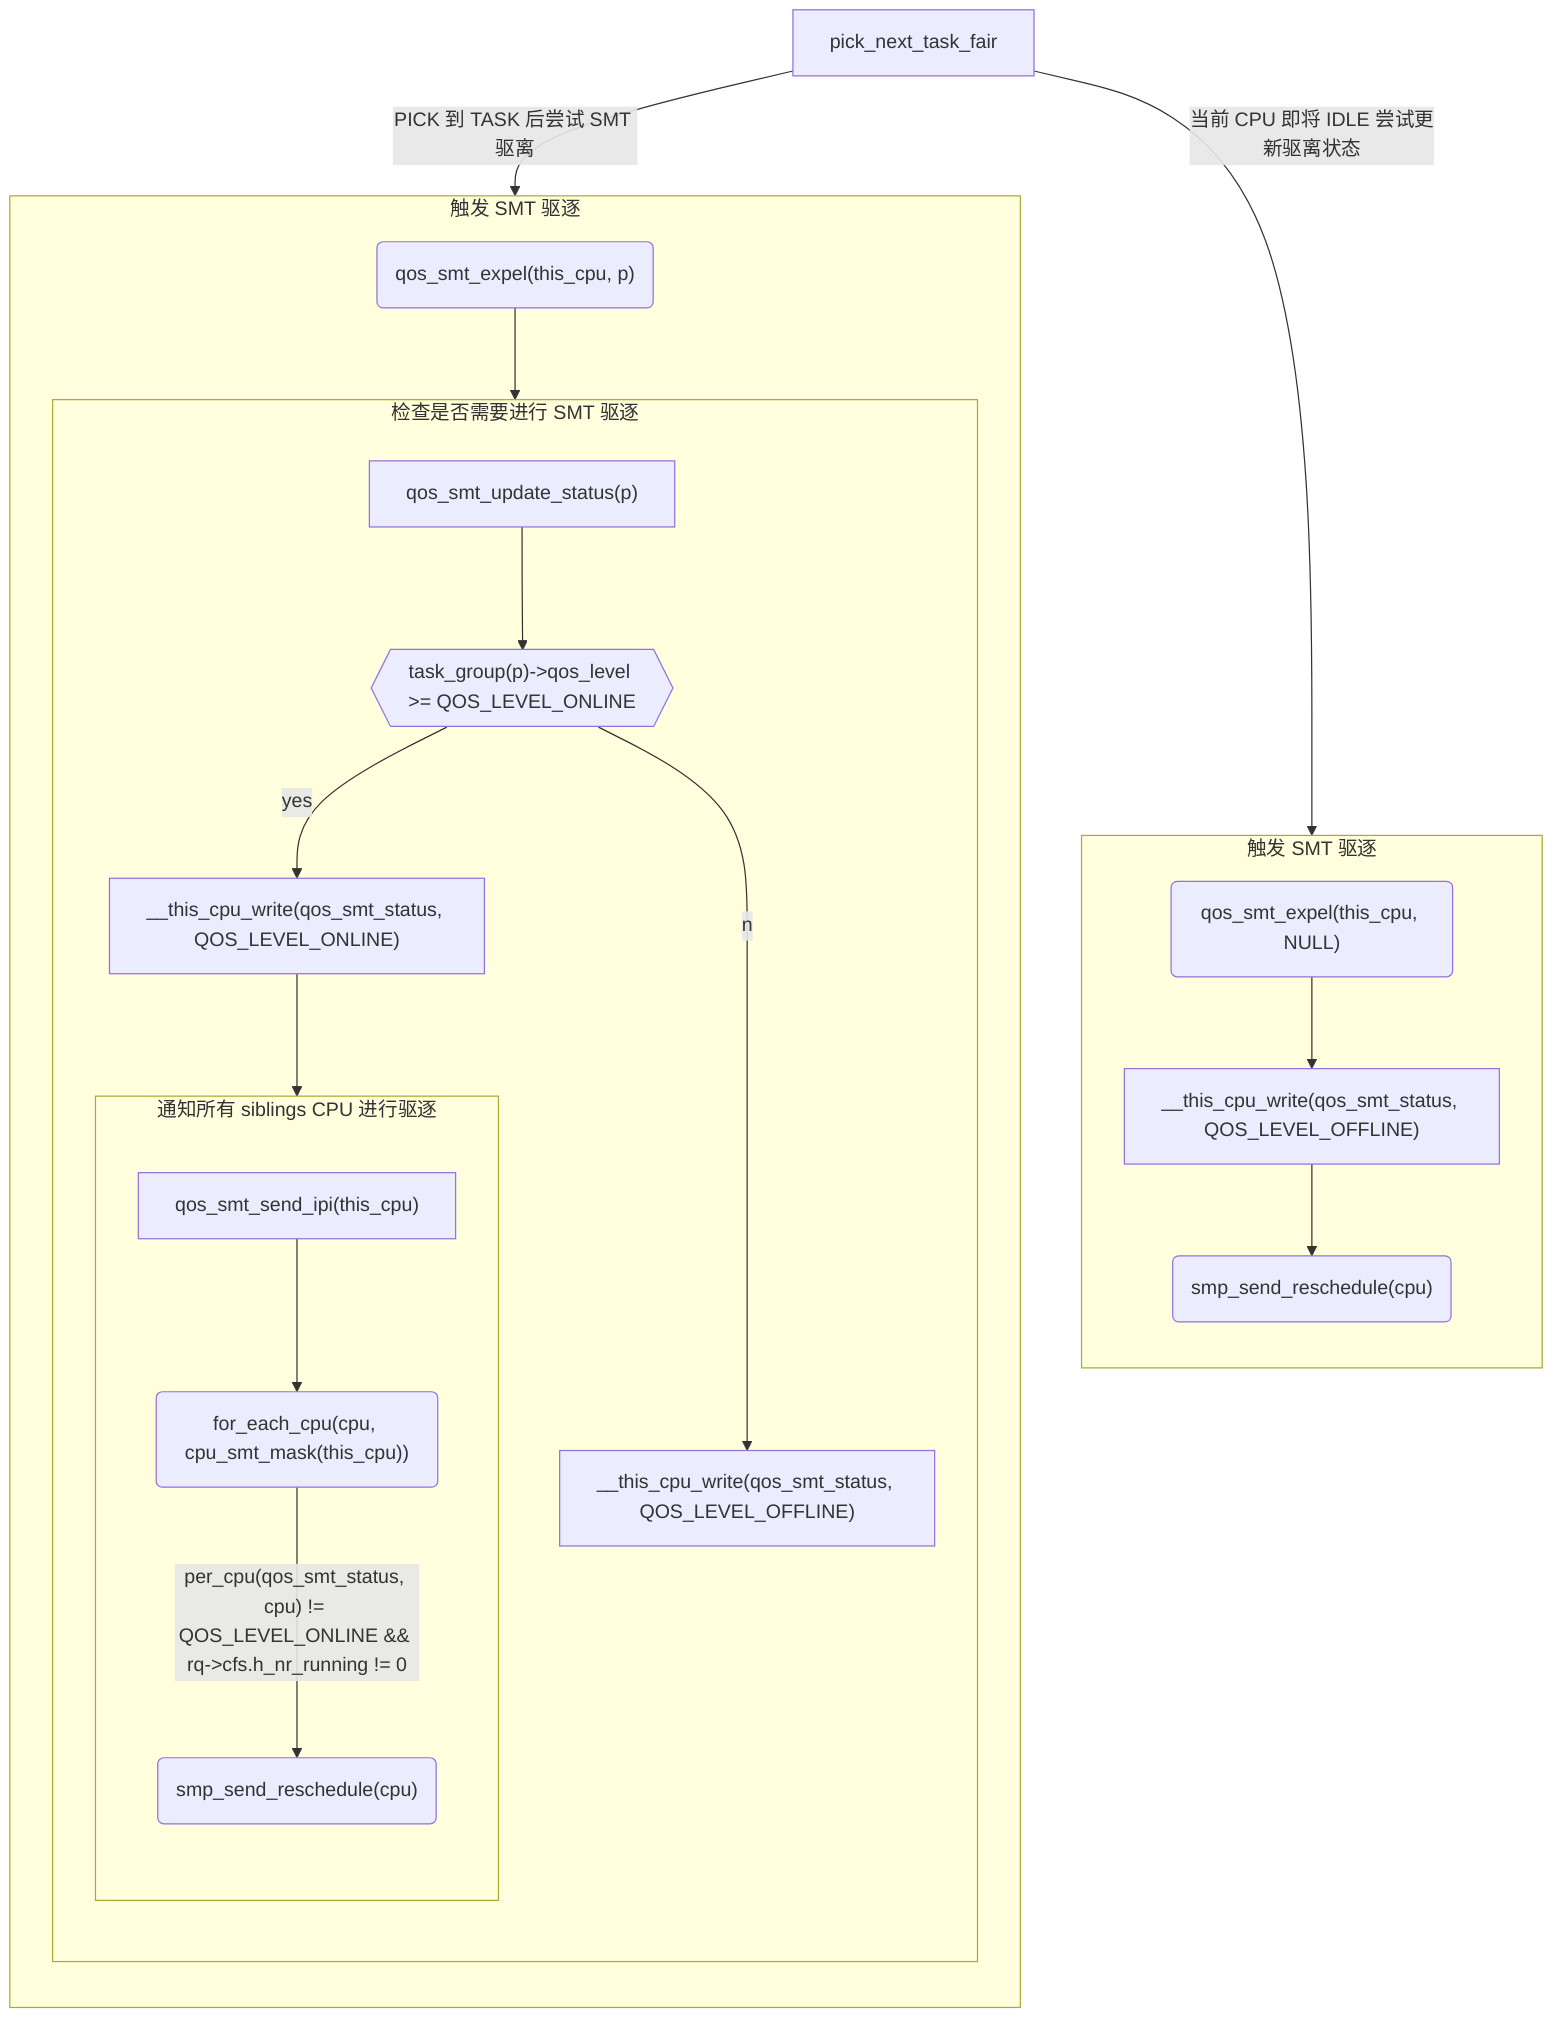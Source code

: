 flowchart TB
	pick_next_task_fair --PICK 到 TASK 后尝试 SMT 驱离--> QosSmtQxpelTask
	pick_next_task_fair --当前 CPU 即将 IDLE 尝试更新驱离状态--> QosSmtQxpelIdle

	%% 如果 THIS CPU PICK 到了一个 TASK p, 则依据其是 ONLINE/OFFLINE 任务, 决定是否进行驱离.
	%% 驱离通过给其 Siblings CPU 发送 RESCHED IPI 发送重调度来完成.
	subgraph QosSmtQxpelTask [触发 SMT 驱逐]
	direction TB
		qos_smt_expel_task("qos_smt_expel(this_cpu, p)") --> QoSSmtUpdateStatus;
		subgraph QoSSmtUpdateStatus[检查是否需要进行 SMT 驱逐]
		direction TB
			qos_smt_update_status["qos_smt_update_status(p)"] --> is_task_online{{"task_group(p)->qos_level >= QOS_LEVEL_ONLINE"}};
			is_task_online --yes--> QOS_LEVEL_ONLINE["__this_cpu_write(qos_smt_status, QOS_LEVEL_ONLINE)"] --> QoSSmtSendIPI;
			is_task_online --no--> QOS_LEVEL_OFFLINE2["__this_cpu_write(qos_smt_status, QOS_LEVEL_OFFLINE)"];
		end

		subgraph QoSSmtSendIPI[通知所有 siblings CPU 进行驱逐]
		direction TB
			qos_smt_send_ipi["qos_smt_send_ipi(this_cpu)"] --> for_each_siblings_cpu1("for_each_cpu(cpu, cpu_smt_mask(this_cpu))") --"per_cpu(qos_smt_status, cpu) != QOS_LEVEL_ONLINE && rq->cfs.h_nr_running != 0"--> smp_send_reschedule_task("smp_send_reschedule(cpu)");
		end
	end

	%% 如果 THIS CPU 没有 PICK 到任务, 则依据其是 ONLINE/OFFLINE 任务, 决定是否进行驱离.
	%% 驱离通过给其 Siblings CPU 发送 RESCHED IPI 发送重调度来完成.
	subgraph QosSmtQxpelIdle [触发 SMT 驱逐]
	direction TB
		qos_smt_expel_idle("qos_smt_expel(this_cpu, NULL)") --> QOS_LEVEL_OFFLINE3["__this_cpu_write(qos_smt_status, QOS_LEVEL_OFFLINE)"] --> smp_send_reschedule_idle("smp_send_reschedule(cpu)");
	end